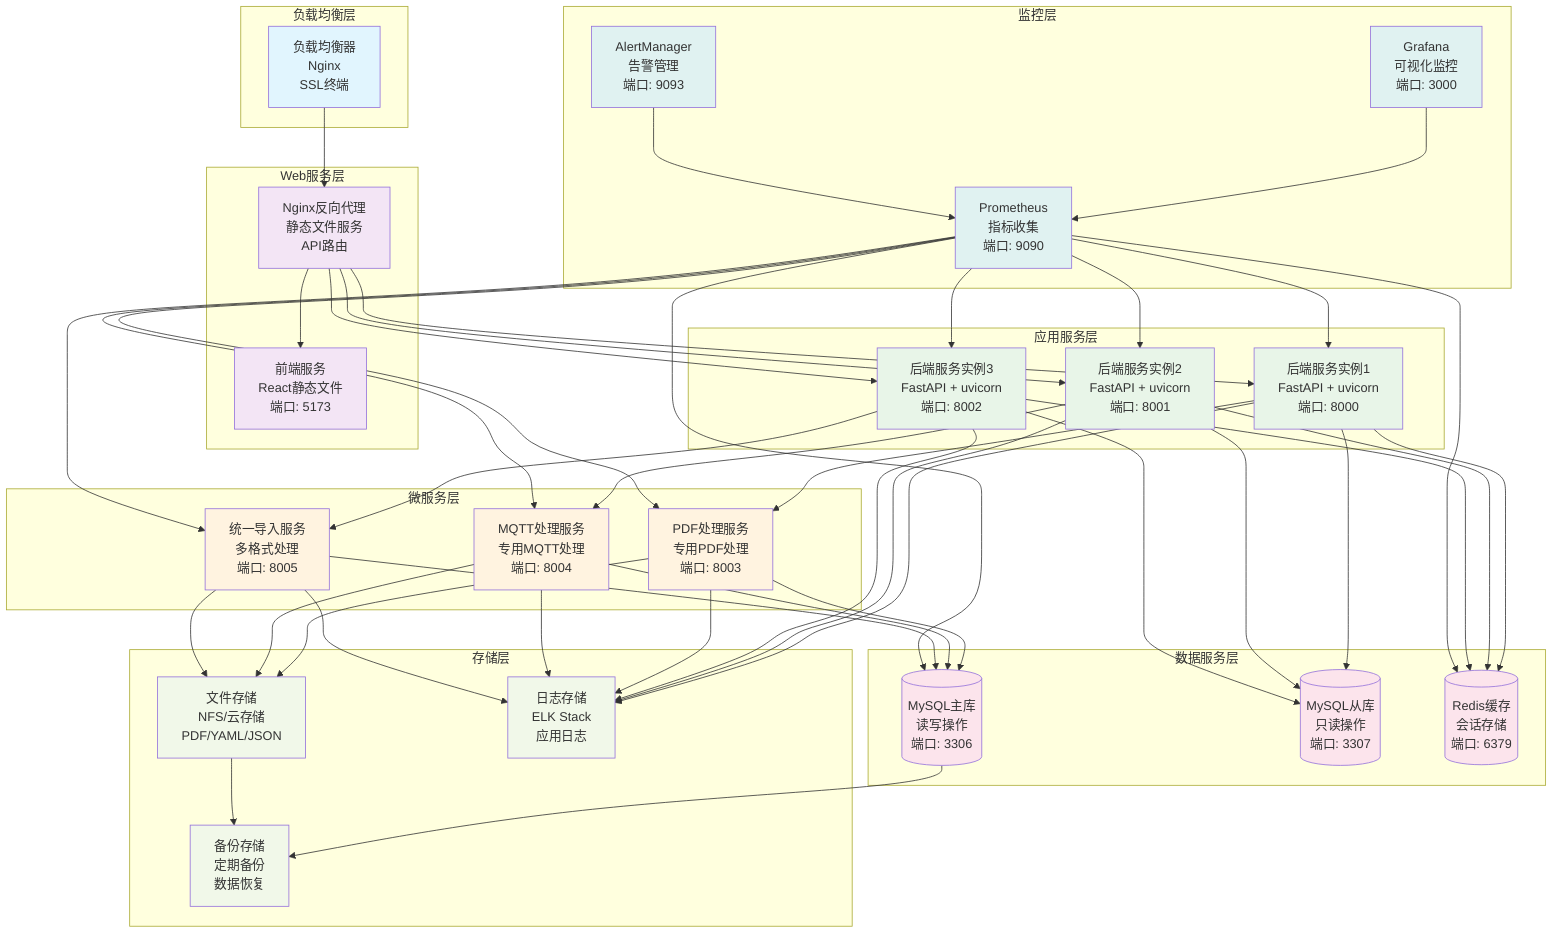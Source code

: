 graph TB
    %% 部署架构图
    
    subgraph "负载均衡层"
        LB[负载均衡器<br/>Nginx<br/>SSL终端]
    end
    
    subgraph "Web服务层"
        NGINX[Nginx反向代理<br/>静态文件服务<br/>API路由]
        FRONTEND[前端服务<br/>React静态文件<br/>端口: 5173]
    end
    
    subgraph "应用服务层"
        BACKEND1[后端服务实例1<br/>FastAPI + uvicorn<br/>端口: 8000]
        BACKEND2[后端服务实例2<br/>FastAPI + uvicorn<br/>端口: 8001]
        BACKEND3[后端服务实例3<br/>FastAPI + uvicorn<br/>端口: 8002]
    end
    
    subgraph "微服务层"
        PDF_SERVICE[PDF处理服务<br/>专用PDF处理<br/>端口: 8003]
        MQTT_SERVICE[MQTT处理服务<br/>专用MQTT处理<br/>端口: 8004]
        UNIVERSAL_SERVICE[统一导入服务<br/>多格式处理<br/>端口: 8005]
    end
    
    subgraph "数据服务层"
        MYSQL_PRIMARY[(MySQL主库<br/>读写操作<br/>端口: 3306)]
        MYSQL_REPLICA[(MySQL从库<br/>只读操作<br/>端口: 3307)]
        REDIS[(Redis缓存<br/>会话存储<br/>端口: 6379)]
    end
    
    subgraph "存储层"
        FILE_STORAGE[文件存储<br/>NFS/云存储<br/>PDF/YAML/JSON]
        LOG_STORAGE[日志存储<br/>ELK Stack<br/>应用日志]
        BACKUP_STORAGE[备份存储<br/>定期备份<br/>数据恢复]
    end
    
    subgraph "监控层"
        PROMETHEUS[Prometheus<br/>指标收集<br/>端口: 9090]
        GRAFANA[Grafana<br/>可视化监控<br/>端口: 3000]
        ALERTMANAGER[AlertManager<br/>告警管理<br/>端口: 9093]
    end
    
    %% 连接关系
    LB --> NGINX
    NGINX --> FRONTEND
    NGINX --> BACKEND1
    NGINX --> BACKEND2
    NGINX --> BACKEND3
    
    BACKEND1 --> PDF_SERVICE
    BACKEND2 --> MQTT_SERVICE
    BACKEND3 --> UNIVERSAL_SERVICE
    
    PDF_SERVICE --> MYSQL_PRIMARY
    MQTT_SERVICE --> MYSQL_PRIMARY
    UNIVERSAL_SERVICE --> MYSQL_PRIMARY
    
    BACKEND1 --> MYSQL_REPLICA
    BACKEND2 --> MYSQL_REPLICA
    BACKEND3 --> MYSQL_REPLICA
    
    BACKEND1 --> REDIS
    BACKEND2 --> REDIS
    BACKEND3 --> REDIS
    
    PDF_SERVICE --> FILE_STORAGE
    MQTT_SERVICE --> FILE_STORAGE
    UNIVERSAL_SERVICE --> FILE_STORAGE
    
    BACKEND1 --> LOG_STORAGE
    BACKEND2 --> LOG_STORAGE
    BACKEND3 --> LOG_STORAGE
    PDF_SERVICE --> LOG_STORAGE
    MQTT_SERVICE --> LOG_STORAGE
    UNIVERSAL_SERVICE --> LOG_STORAGE
    
    MYSQL_PRIMARY --> BACKUP_STORAGE
    FILE_STORAGE --> BACKUP_STORAGE
    
    PROMETHEUS --> BACKEND1
    PROMETHEUS --> BACKEND2
    PROMETHEUS --> BACKEND3
    PROMETHEUS --> PDF_SERVICE
    PROMETHEUS --> MQTT_SERVICE
    PROMETHEUS --> UNIVERSAL_SERVICE
    PROMETHEUS --> MYSQL_PRIMARY
    PROMETHEUS --> REDIS
    
    GRAFANA --> PROMETHEUS
    ALERTMANAGER --> PROMETHEUS
    
    %% 样式
    classDef lb fill:#e1f5fe
    classDef web fill:#f3e5f5
    classDef app fill:#e8f5e8
    classDef micro fill:#fff3e0
    classDef data fill:#fce4ec
    classDef storage fill:#f1f8e9
    classDef monitor fill:#e0f2f1
    
    class LB lb
    class NGINX,FRONTEND web
    class BACKEND1,BACKEND2,BACKEND3 app
    class PDF_SERVICE,MQTT_SERVICE,UNIVERSAL_SERVICE micro
    class MYSQL_PRIMARY,MYSQL_REPLICA,REDIS data
    class FILE_STORAGE,LOG_STORAGE,BACKUP_STORAGE storage
    class PROMETHEUS,GRAFANA,ALERTMANAGER monitor